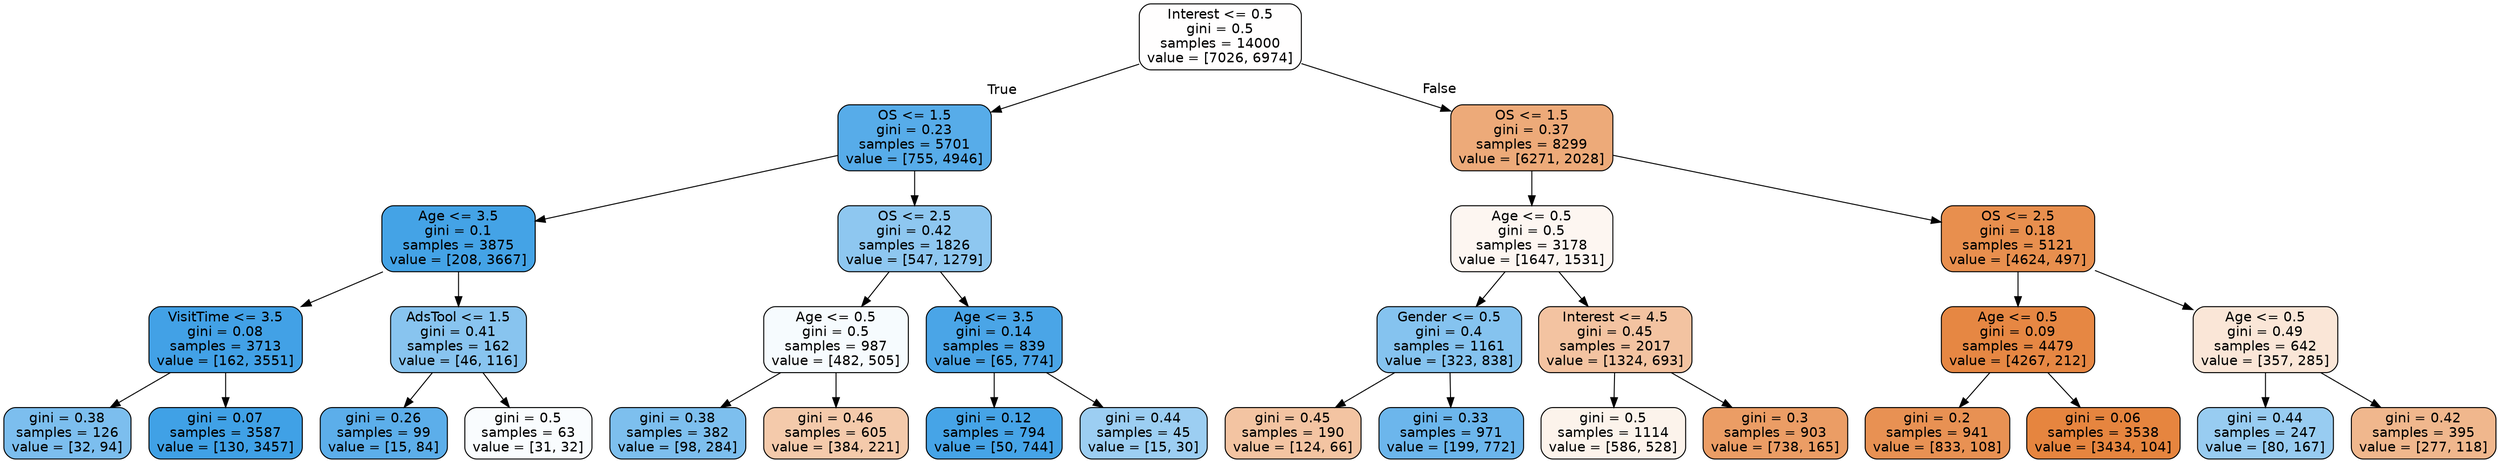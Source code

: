 digraph Tree {
node [shape=box, style="filled, rounded", color="black", fontname=helvetica] ;
edge [fontname=helvetica] ;
0 [label="Interest <= 0.5\ngini = 0.5\nsamples = 14000\nvalue = [7026, 6974]", fillcolor="#fffefe"] ;
1 [label="OS <= 1.5\ngini = 0.23\nsamples = 5701\nvalue = [755, 4946]", fillcolor="#57ace9"] ;
0 -> 1 [labeldistance=2.5, labelangle=45, headlabel="True"] ;
2 [label="Age <= 3.5\ngini = 0.1\nsamples = 3875\nvalue = [208, 3667]", fillcolor="#44a3e6"] ;
1 -> 2 ;
3 [label="VisitTime <= 3.5\ngini = 0.08\nsamples = 3713\nvalue = [162, 3551]", fillcolor="#42a1e6"] ;
2 -> 3 ;
4 [label="gini = 0.38\nsamples = 126\nvalue = [32, 94]", fillcolor="#7cbeee"] ;
3 -> 4 ;
5 [label="gini = 0.07\nsamples = 3587\nvalue = [130, 3457]", fillcolor="#40a1e6"] ;
3 -> 5 ;
6 [label="AdsTool <= 1.5\ngini = 0.41\nsamples = 162\nvalue = [46, 116]", fillcolor="#88c4ef"] ;
2 -> 6 ;
7 [label="gini = 0.26\nsamples = 99\nvalue = [15, 84]", fillcolor="#5caeea"] ;
6 -> 7 ;
8 [label="gini = 0.5\nsamples = 63\nvalue = [31, 32]", fillcolor="#f9fcfe"] ;
6 -> 8 ;
9 [label="OS <= 2.5\ngini = 0.42\nsamples = 1826\nvalue = [547, 1279]", fillcolor="#8ec7f0"] ;
1 -> 9 ;
10 [label="Age <= 0.5\ngini = 0.5\nsamples = 987\nvalue = [482, 505]", fillcolor="#f6fbfe"] ;
9 -> 10 ;
11 [label="gini = 0.38\nsamples = 382\nvalue = [98, 284]", fillcolor="#7dbfee"] ;
10 -> 11 ;
12 [label="gini = 0.46\nsamples = 605\nvalue = [384, 221]", fillcolor="#f4caab"] ;
10 -> 12 ;
13 [label="Age <= 3.5\ngini = 0.14\nsamples = 839\nvalue = [65, 774]", fillcolor="#4aa5e7"] ;
9 -> 13 ;
14 [label="gini = 0.12\nsamples = 794\nvalue = [50, 744]", fillcolor="#46a4e7"] ;
13 -> 14 ;
15 [label="gini = 0.44\nsamples = 45\nvalue = [15, 30]", fillcolor="#9ccef2"] ;
13 -> 15 ;
16 [label="OS <= 1.5\ngini = 0.37\nsamples = 8299\nvalue = [6271, 2028]", fillcolor="#edaa79"] ;
0 -> 16 [labeldistance=2.5, labelangle=-45, headlabel="False"] ;
17 [label="Age <= 0.5\ngini = 0.5\nsamples = 3178\nvalue = [1647, 1531]", fillcolor="#fdf6f1"] ;
16 -> 17 ;
18 [label="Gender <= 0.5\ngini = 0.4\nsamples = 1161\nvalue = [323, 838]", fillcolor="#85c3ef"] ;
17 -> 18 ;
19 [label="gini = 0.45\nsamples = 190\nvalue = [124, 66]", fillcolor="#f3c4a2"] ;
18 -> 19 ;
20 [label="gini = 0.33\nsamples = 971\nvalue = [199, 772]", fillcolor="#6cb6ec"] ;
18 -> 20 ;
21 [label="Interest <= 4.5\ngini = 0.45\nsamples = 2017\nvalue = [1324, 693]", fillcolor="#f3c3a1"] ;
17 -> 21 ;
22 [label="gini = 0.5\nsamples = 1114\nvalue = [586, 528]", fillcolor="#fcf3eb"] ;
21 -> 22 ;
23 [label="gini = 0.3\nsamples = 903\nvalue = [738, 165]", fillcolor="#eb9d65"] ;
21 -> 23 ;
24 [label="OS <= 2.5\ngini = 0.18\nsamples = 5121\nvalue = [4624, 497]", fillcolor="#e88f4e"] ;
16 -> 24 ;
25 [label="Age <= 0.5\ngini = 0.09\nsamples = 4479\nvalue = [4267, 212]", fillcolor="#e68743"] ;
24 -> 25 ;
26 [label="gini = 0.2\nsamples = 941\nvalue = [833, 108]", fillcolor="#e89153"] ;
25 -> 26 ;
27 [label="gini = 0.06\nsamples = 3538\nvalue = [3434, 104]", fillcolor="#e6853f"] ;
25 -> 27 ;
28 [label="Age <= 0.5\ngini = 0.49\nsamples = 642\nvalue = [357, 285]", fillcolor="#fae6d7"] ;
24 -> 28 ;
29 [label="gini = 0.44\nsamples = 247\nvalue = [80, 167]", fillcolor="#98ccf1"] ;
28 -> 29 ;
30 [label="gini = 0.42\nsamples = 395\nvalue = [277, 118]", fillcolor="#f0b78d"] ;
28 -> 30 ;
}